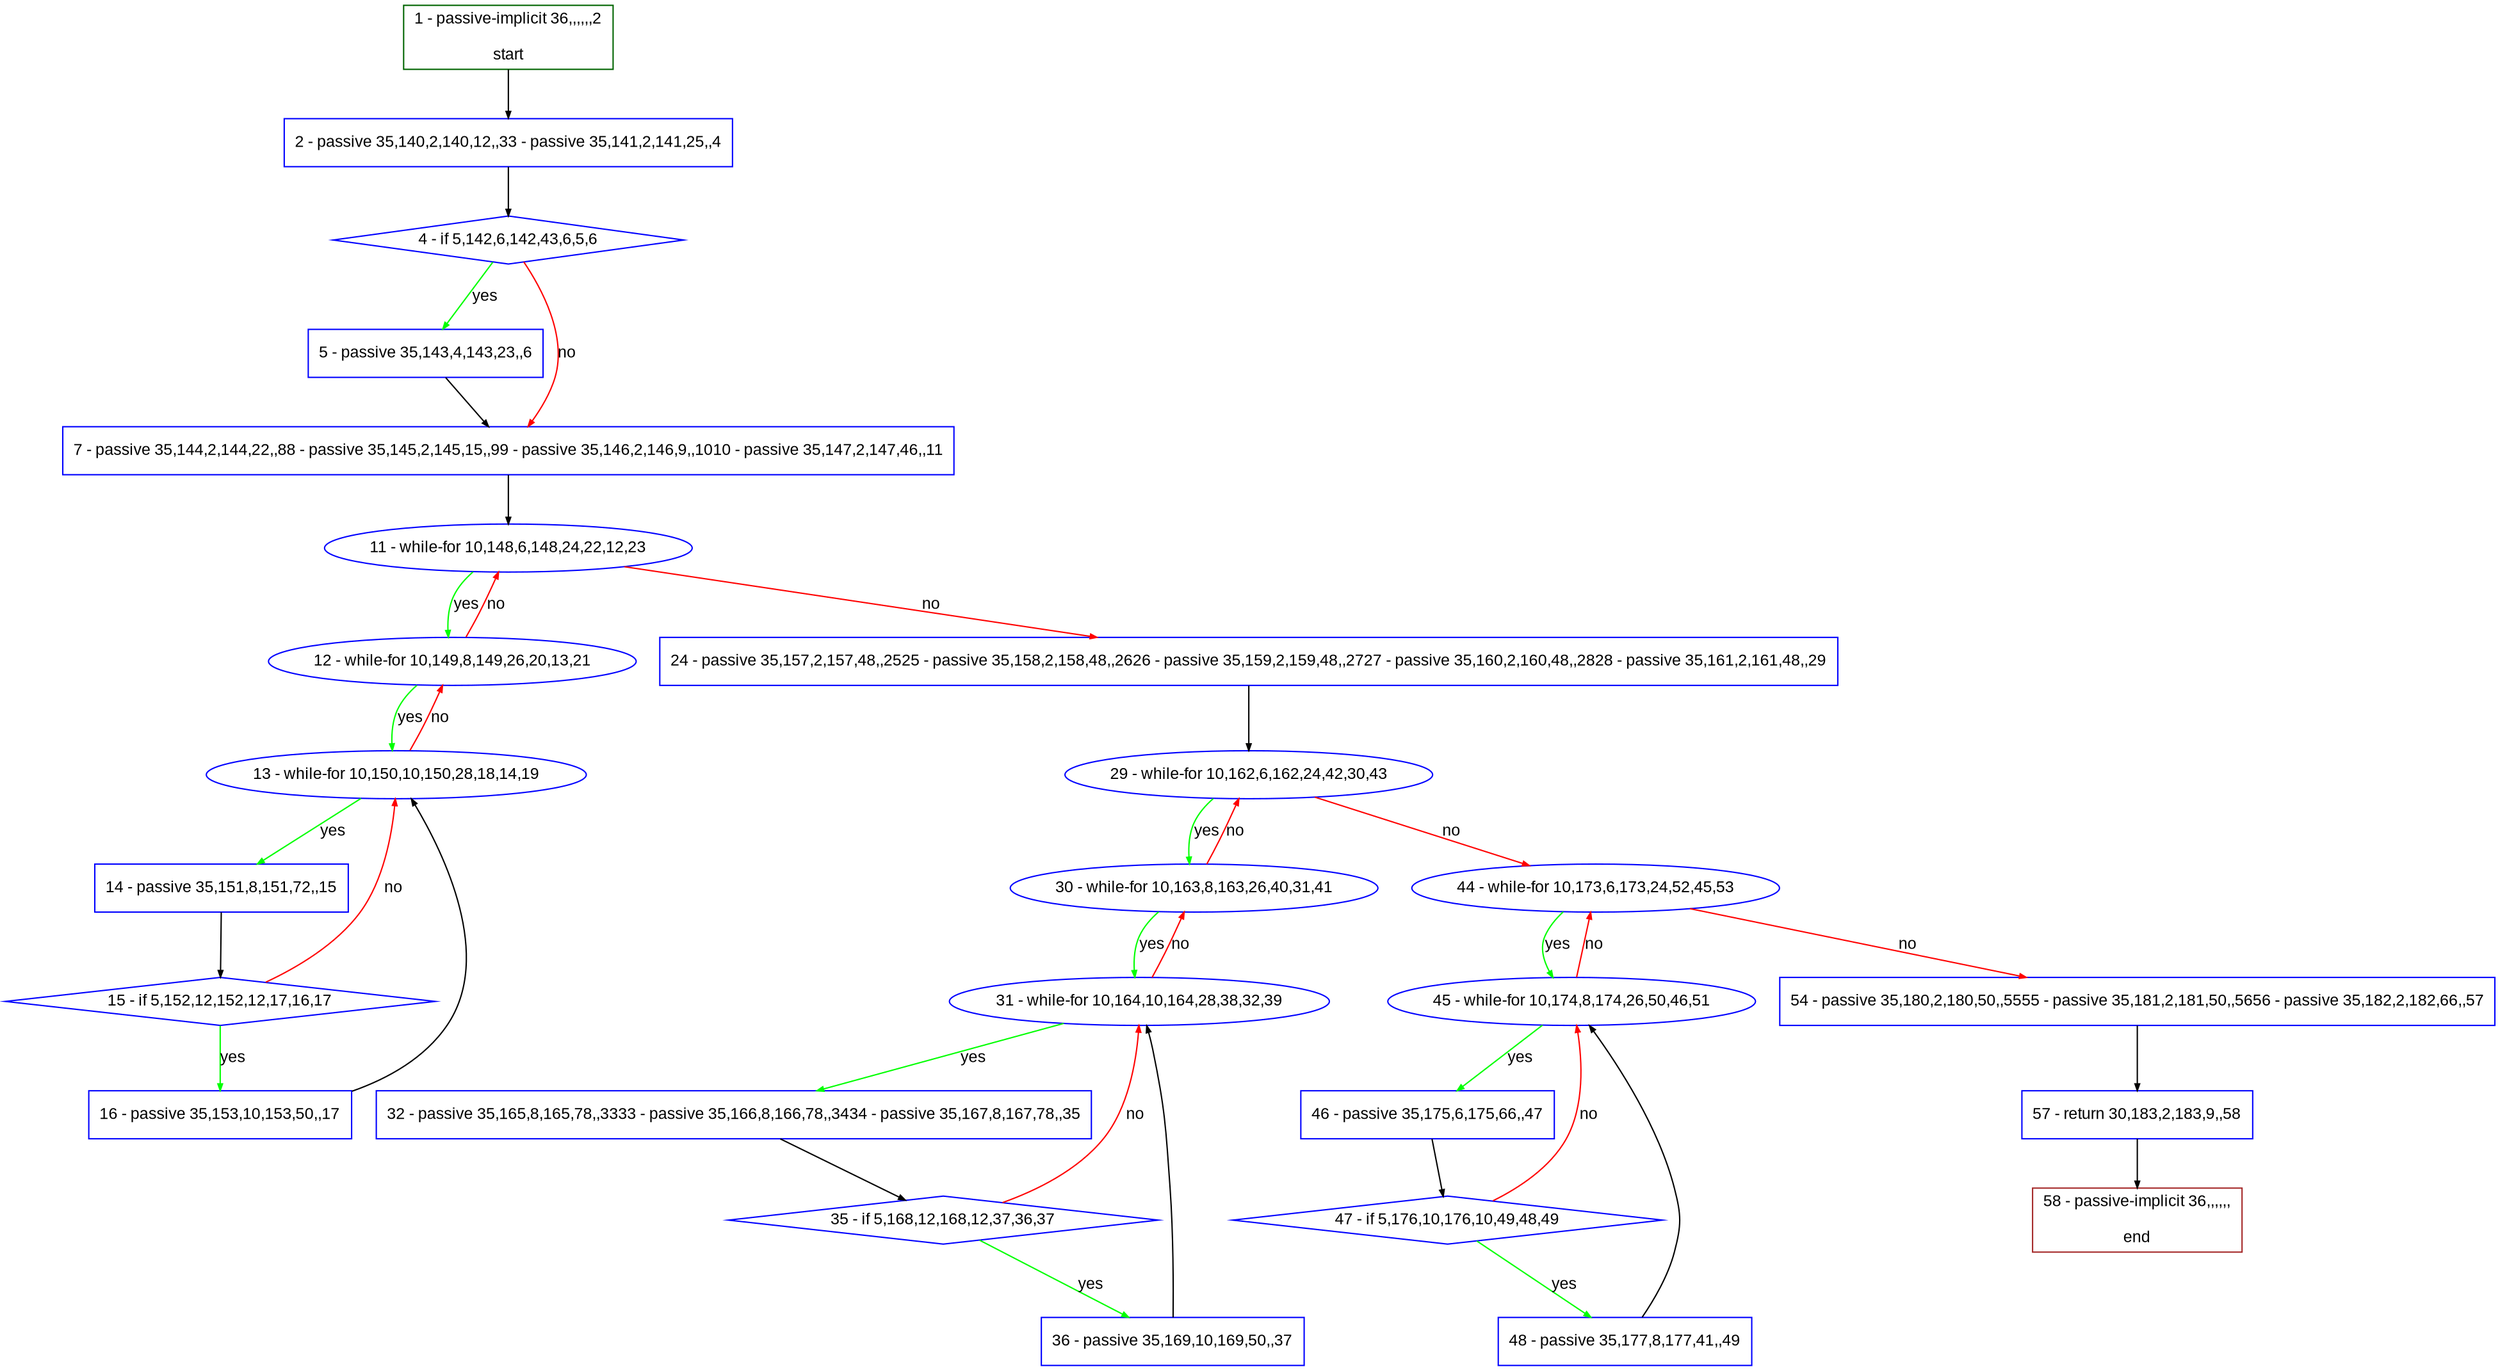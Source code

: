 digraph "" {
  graph [pack="true", label="", fontsize="12", packmode="clust", fontname="Arial", fillcolor="#FFFFCC", bgcolor="white", style="rounded,filled", compound="true"];
  node [node_initialized="no", label="", color="grey", fontsize="12", fillcolor="white", fontname="Arial", style="filled", shape="rectangle", compound="true", fixedsize="false"];
  edge [fontcolor="black", arrowhead="normal", arrowtail="none", arrowsize="0.5", ltail="", label="", color="black", fontsize="12", lhead="", fontname="Arial", dir="forward", compound="true"];
  __N1 [label="2 - passive 35,140,2,140,12,,33 - passive 35,141,2,141,25,,4", color="#0000ff", fillcolor="#ffffff", style="filled", shape="box"];
  __N2 [label="1 - passive-implicit 36,,,,,,2\n\nstart", color="#006400", fillcolor="#ffffff", style="filled", shape="box"];
  __N3 [label="4 - if 5,142,6,142,43,6,5,6", color="#0000ff", fillcolor="#ffffff", style="filled", shape="diamond"];
  __N4 [label="5 - passive 35,143,4,143,23,,6", color="#0000ff", fillcolor="#ffffff", style="filled", shape="box"];
  __N5 [label="7 - passive 35,144,2,144,22,,88 - passive 35,145,2,145,15,,99 - passive 35,146,2,146,9,,1010 - passive 35,147,2,147,46,,11", color="#0000ff", fillcolor="#ffffff", style="filled", shape="box"];
  __N6 [label="11 - while-for 10,148,6,148,24,22,12,23", color="#0000ff", fillcolor="#ffffff", style="filled", shape="oval"];
  __N7 [label="12 - while-for 10,149,8,149,26,20,13,21", color="#0000ff", fillcolor="#ffffff", style="filled", shape="oval"];
  __N8 [label="24 - passive 35,157,2,157,48,,2525 - passive 35,158,2,158,48,,2626 - passive 35,159,2,159,48,,2727 - passive 35,160,2,160,48,,2828 - passive 35,161,2,161,48,,29", color="#0000ff", fillcolor="#ffffff", style="filled", shape="box"];
  __N9 [label="13 - while-for 10,150,10,150,28,18,14,19", color="#0000ff", fillcolor="#ffffff", style="filled", shape="oval"];
  __N10 [label="14 - passive 35,151,8,151,72,,15", color="#0000ff", fillcolor="#ffffff", style="filled", shape="box"];
  __N11 [label="15 - if 5,152,12,152,12,17,16,17", color="#0000ff", fillcolor="#ffffff", style="filled", shape="diamond"];
  __N12 [label="16 - passive 35,153,10,153,50,,17", color="#0000ff", fillcolor="#ffffff", style="filled", shape="box"];
  __N13 [label="29 - while-for 10,162,6,162,24,42,30,43", color="#0000ff", fillcolor="#ffffff", style="filled", shape="oval"];
  __N14 [label="30 - while-for 10,163,8,163,26,40,31,41", color="#0000ff", fillcolor="#ffffff", style="filled", shape="oval"];
  __N15 [label="44 - while-for 10,173,6,173,24,52,45,53", color="#0000ff", fillcolor="#ffffff", style="filled", shape="oval"];
  __N16 [label="31 - while-for 10,164,10,164,28,38,32,39", color="#0000ff", fillcolor="#ffffff", style="filled", shape="oval"];
  __N17 [label="32 - passive 35,165,8,165,78,,3333 - passive 35,166,8,166,78,,3434 - passive 35,167,8,167,78,,35", color="#0000ff", fillcolor="#ffffff", style="filled", shape="box"];
  __N18 [label="35 - if 5,168,12,168,12,37,36,37", color="#0000ff", fillcolor="#ffffff", style="filled", shape="diamond"];
  __N19 [label="36 - passive 35,169,10,169,50,,37", color="#0000ff", fillcolor="#ffffff", style="filled", shape="box"];
  __N20 [label="45 - while-for 10,174,8,174,26,50,46,51", color="#0000ff", fillcolor="#ffffff", style="filled", shape="oval"];
  __N21 [label="54 - passive 35,180,2,180,50,,5555 - passive 35,181,2,181,50,,5656 - passive 35,182,2,182,66,,57", color="#0000ff", fillcolor="#ffffff", style="filled", shape="box"];
  __N22 [label="46 - passive 35,175,6,175,66,,47", color="#0000ff", fillcolor="#ffffff", style="filled", shape="box"];
  __N23 [label="47 - if 5,176,10,176,10,49,48,49", color="#0000ff", fillcolor="#ffffff", style="filled", shape="diamond"];
  __N24 [label="48 - passive 35,177,8,177,41,,49", color="#0000ff", fillcolor="#ffffff", style="filled", shape="box"];
  __N25 [label="57 - return 30,183,2,183,9,,58", color="#0000ff", fillcolor="#ffffff", style="filled", shape="box"];
  __N26 [label="58 - passive-implicit 36,,,,,,\n\nend", color="#a52a2a", fillcolor="#ffffff", style="filled", shape="box"];
  __N2 -> __N1 [arrowhead="normal", arrowtail="none", color="#000000", label="", dir="forward"];
  __N1 -> __N3 [arrowhead="normal", arrowtail="none", color="#000000", label="", dir="forward"];
  __N3 -> __N4 [arrowhead="normal", arrowtail="none", color="#00ff00", label="yes", dir="forward"];
  __N3 -> __N5 [arrowhead="normal", arrowtail="none", color="#ff0000", label="no", dir="forward"];
  __N4 -> __N5 [arrowhead="normal", arrowtail="none", color="#000000", label="", dir="forward"];
  __N5 -> __N6 [arrowhead="normal", arrowtail="none", color="#000000", label="", dir="forward"];
  __N6 -> __N7 [arrowhead="normal", arrowtail="none", color="#00ff00", label="yes", dir="forward"];
  __N7 -> __N6 [arrowhead="normal", arrowtail="none", color="#ff0000", label="no", dir="forward"];
  __N6 -> __N8 [arrowhead="normal", arrowtail="none", color="#ff0000", label="no", dir="forward"];
  __N7 -> __N9 [arrowhead="normal", arrowtail="none", color="#00ff00", label="yes", dir="forward"];
  __N9 -> __N7 [arrowhead="normal", arrowtail="none", color="#ff0000", label="no", dir="forward"];
  __N9 -> __N10 [arrowhead="normal", arrowtail="none", color="#00ff00", label="yes", dir="forward"];
  __N10 -> __N11 [arrowhead="normal", arrowtail="none", color="#000000", label="", dir="forward"];
  __N11 -> __N9 [arrowhead="normal", arrowtail="none", color="#ff0000", label="no", dir="forward"];
  __N11 -> __N12 [arrowhead="normal", arrowtail="none", color="#00ff00", label="yes", dir="forward"];
  __N12 -> __N9 [arrowhead="normal", arrowtail="none", color="#000000", label="", dir="forward"];
  __N8 -> __N13 [arrowhead="normal", arrowtail="none", color="#000000", label="", dir="forward"];
  __N13 -> __N14 [arrowhead="normal", arrowtail="none", color="#00ff00", label="yes", dir="forward"];
  __N14 -> __N13 [arrowhead="normal", arrowtail="none", color="#ff0000", label="no", dir="forward"];
  __N13 -> __N15 [arrowhead="normal", arrowtail="none", color="#ff0000", label="no", dir="forward"];
  __N14 -> __N16 [arrowhead="normal", arrowtail="none", color="#00ff00", label="yes", dir="forward"];
  __N16 -> __N14 [arrowhead="normal", arrowtail="none", color="#ff0000", label="no", dir="forward"];
  __N16 -> __N17 [arrowhead="normal", arrowtail="none", color="#00ff00", label="yes", dir="forward"];
  __N17 -> __N18 [arrowhead="normal", arrowtail="none", color="#000000", label="", dir="forward"];
  __N18 -> __N16 [arrowhead="normal", arrowtail="none", color="#ff0000", label="no", dir="forward"];
  __N18 -> __N19 [arrowhead="normal", arrowtail="none", color="#00ff00", label="yes", dir="forward"];
  __N19 -> __N16 [arrowhead="normal", arrowtail="none", color="#000000", label="", dir="forward"];
  __N15 -> __N20 [arrowhead="normal", arrowtail="none", color="#00ff00", label="yes", dir="forward"];
  __N20 -> __N15 [arrowhead="normal", arrowtail="none", color="#ff0000", label="no", dir="forward"];
  __N15 -> __N21 [arrowhead="normal", arrowtail="none", color="#ff0000", label="no", dir="forward"];
  __N20 -> __N22 [arrowhead="normal", arrowtail="none", color="#00ff00", label="yes", dir="forward"];
  __N22 -> __N23 [arrowhead="normal", arrowtail="none", color="#000000", label="", dir="forward"];
  __N23 -> __N20 [arrowhead="normal", arrowtail="none", color="#ff0000", label="no", dir="forward"];
  __N23 -> __N24 [arrowhead="normal", arrowtail="none", color="#00ff00", label="yes", dir="forward"];
  __N24 -> __N20 [arrowhead="normal", arrowtail="none", color="#000000", label="", dir="forward"];
  __N21 -> __N25 [arrowhead="normal", arrowtail="none", color="#000000", label="", dir="forward"];
  __N25 -> __N26 [arrowhead="normal", arrowtail="none", color="#000000", label="", dir="forward"];
}
